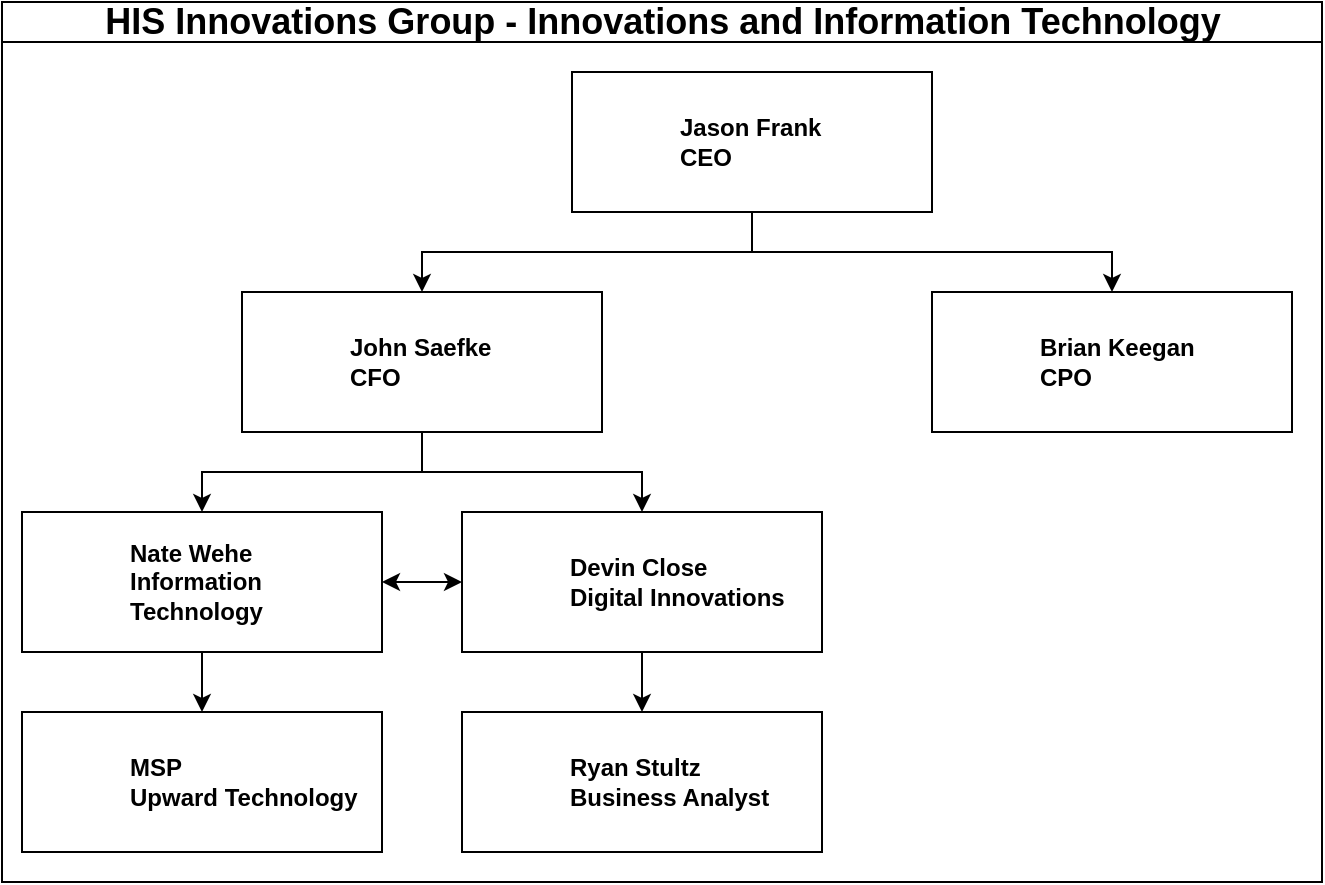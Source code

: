 <mxfile version="21.6.7" type="github" pages="2">
  <diagram name="First Steps IT" id="9Wl5XQhocSM5mQeiK9ul">
    <mxGraphModel dx="921" dy="464" grid="1" gridSize="10" guides="1" tooltips="1" connect="1" arrows="1" fold="1" page="1" pageScale="1" pageWidth="827" pageHeight="1169" math="0" shadow="0">
      <root>
        <mxCell id="wZEPH2soSmf4A2ggSO-u-0" />
        <mxCell id="wZEPH2soSmf4A2ggSO-u-1" parent="wZEPH2soSmf4A2ggSO-u-0" />
        <mxCell id="wZEPH2soSmf4A2ggSO-u-2" value="&lt;font style=&quot;font-size: 18px;&quot;&gt;HIS Innovations Group - Innovations and Information Technology&lt;/font&gt;" style="swimlane;html=1;startSize=20;horizontal=1;containerType=tree;glass=0;" vertex="1" parent="wZEPH2soSmf4A2ggSO-u-1">
          <mxGeometry x="450" y="70" width="660" height="440" as="geometry" />
        </mxCell>
        <UserObject label="Jason Frank&lt;br&gt;CEO" name="Tessa Miller" position="CFO" location="Office 1" email="me@example.com" placeholders="1" link="https://www.draw.io" id="wZEPH2soSmf4A2ggSO-u-3">
          <mxCell style="label;image=https://cdn3.iconfinder.com/data/icons/user-avatars-1/512/users-3-128.png;whiteSpace=wrap;html=1;rounded=0;glass=0;treeMoving=1;treeFolding=1;" vertex="1" parent="wZEPH2soSmf4A2ggSO-u-2">
            <mxGeometry x="285" y="35" width="180" height="70" as="geometry" />
          </mxCell>
        </UserObject>
        <mxCell id="dzJQ5zAQPVhoEwp7_O2w-0" value="" style="edgeStyle=orthogonalEdgeStyle;rounded=0;orthogonalLoop=1;jettySize=auto;html=1;" edge="1" source="wZEPH2soSmf4A2ggSO-u-3" target="dzJQ5zAQPVhoEwp7_O2w-1" parent="wZEPH2soSmf4A2ggSO-u-2">
          <mxGeometry relative="1" as="geometry" />
        </mxCell>
        <UserObject label="John Saefke&lt;br&gt;CFO" name="Tessa Miller" position="CFO" location="Office 1" email="me@example.com" placeholders="1" link="https://www.draw.io" id="dzJQ5zAQPVhoEwp7_O2w-1">
          <mxCell style="label;image=https://cdn3.iconfinder.com/data/icons/user-avatars-1/512/users-3-128.png;whiteSpace=wrap;html=1;rounded=0;glass=0;treeMoving=1;treeFolding=1;" vertex="1" parent="wZEPH2soSmf4A2ggSO-u-2">
            <mxGeometry x="120" y="145" width="180" height="70" as="geometry" />
          </mxCell>
        </UserObject>
        <mxCell id="dzJQ5zAQPVhoEwp7_O2w-2" value="" style="edgeStyle=orthogonalEdgeStyle;rounded=0;orthogonalLoop=1;jettySize=auto;html=1;" edge="1" source="wZEPH2soSmf4A2ggSO-u-3" target="dzJQ5zAQPVhoEwp7_O2w-3" parent="wZEPH2soSmf4A2ggSO-u-2">
          <mxGeometry relative="1" as="geometry" />
        </mxCell>
        <UserObject label="Brian Keegan&lt;br&gt;CPO" name="Tessa Miller" position="CFO" location="Office 1" email="me@example.com" placeholders="1" link="https://www.draw.io" id="dzJQ5zAQPVhoEwp7_O2w-3">
          <mxCell style="label;image=https://cdn3.iconfinder.com/data/icons/user-avatars-1/512/users-3-128.png;whiteSpace=wrap;html=1;rounded=0;glass=0;treeMoving=1;treeFolding=1;" vertex="1" parent="wZEPH2soSmf4A2ggSO-u-2">
            <mxGeometry x="465" y="145" width="180" height="70" as="geometry" />
          </mxCell>
        </UserObject>
        <mxCell id="dzJQ5zAQPVhoEwp7_O2w-4" value="" style="edgeStyle=orthogonalEdgeStyle;rounded=0;orthogonalLoop=1;jettySize=auto;html=1;" edge="1" target="dzJQ5zAQPVhoEwp7_O2w-5" source="dzJQ5zAQPVhoEwp7_O2w-1" parent="wZEPH2soSmf4A2ggSO-u-2">
          <mxGeometry relative="1" as="geometry">
            <mxPoint x="895" y="175" as="sourcePoint" />
          </mxGeometry>
        </mxCell>
        <UserObject label="Nate Wehe&lt;br&gt;Information Technology" name="Tessa Miller" position="CFO" location="Office 1" email="me@example.com" placeholders="1" link="https://www.draw.io" id="dzJQ5zAQPVhoEwp7_O2w-5">
          <mxCell style="label;image=https://cdn3.iconfinder.com/data/icons/user-avatars-1/512/users-3-128.png;whiteSpace=wrap;html=1;rounded=0;glass=0;treeMoving=1;treeFolding=1;" vertex="1" parent="wZEPH2soSmf4A2ggSO-u-2">
            <mxGeometry x="10" y="255" width="180" height="70" as="geometry" />
          </mxCell>
        </UserObject>
        <mxCell id="dzJQ5zAQPVhoEwp7_O2w-6" value="" style="edgeStyle=orthogonalEdgeStyle;rounded=0;orthogonalLoop=1;jettySize=auto;html=1;" edge="1" target="dzJQ5zAQPVhoEwp7_O2w-7" source="dzJQ5zAQPVhoEwp7_O2w-1" parent="wZEPH2soSmf4A2ggSO-u-2">
          <mxGeometry relative="1" as="geometry">
            <mxPoint x="895" y="175" as="sourcePoint" />
          </mxGeometry>
        </mxCell>
        <UserObject label="Devin Close&lt;br&gt;Digital Innovations" name="Tessa Miller" position="CFO" location="Office 1" email="me@example.com" placeholders="1" link="https://www.draw.io" id="dzJQ5zAQPVhoEwp7_O2w-7">
          <mxCell style="label;image=https://cdn3.iconfinder.com/data/icons/user-avatars-1/512/users-3-128.png;whiteSpace=wrap;html=1;rounded=0;glass=0;treeMoving=1;treeFolding=1;" vertex="1" parent="wZEPH2soSmf4A2ggSO-u-2">
            <mxGeometry x="230.0" y="255" width="180" height="70" as="geometry" />
          </mxCell>
        </UserObject>
        <mxCell id="dzJQ5zAQPVhoEwp7_O2w-8" value="" style="edgeStyle=orthogonalEdgeStyle;rounded=0;orthogonalLoop=1;jettySize=auto;html=1;" edge="1" target="dzJQ5zAQPVhoEwp7_O2w-9" source="dzJQ5zAQPVhoEwp7_O2w-5" parent="wZEPH2soSmf4A2ggSO-u-2">
          <mxGeometry relative="1" as="geometry">
            <mxPoint x="794" y="325" as="sourcePoint" />
          </mxGeometry>
        </mxCell>
        <UserObject label="MSP&lt;br&gt;Upward Technology" name="Tessa Miller" position="CFO" location="Office 1" email="me@example.com" placeholders="1" link="https://www.draw.io" id="dzJQ5zAQPVhoEwp7_O2w-9">
          <mxCell style="label;image=https://cdn3.iconfinder.com/data/icons/user-avatars-1/512/users-3-128.png;whiteSpace=wrap;html=1;rounded=0;glass=0;treeMoving=1;treeFolding=1;" vertex="1" parent="wZEPH2soSmf4A2ggSO-u-2">
            <mxGeometry x="10" y="355" width="180" height="70" as="geometry" />
          </mxCell>
        </UserObject>
        <mxCell id="dzJQ5zAQPVhoEwp7_O2w-10" value="" style="endArrow=classic;startArrow=classic;html=1;rounded=0;" edge="1" parent="wZEPH2soSmf4A2ggSO-u-2" source="dzJQ5zAQPVhoEwp7_O2w-5" target="dzJQ5zAQPVhoEwp7_O2w-7">
          <mxGeometry width="50" height="50" relative="1" as="geometry">
            <mxPoint x="400" y="235" as="sourcePoint" />
            <mxPoint x="450" y="185" as="targetPoint" />
          </mxGeometry>
        </mxCell>
        <mxCell id="dzJQ5zAQPVhoEwp7_O2w-12" value="" style="edgeStyle=orthogonalEdgeStyle;rounded=0;orthogonalLoop=1;jettySize=auto;html=1;" edge="1" target="dzJQ5zAQPVhoEwp7_O2w-13" source="dzJQ5zAQPVhoEwp7_O2w-7" parent="wZEPH2soSmf4A2ggSO-u-2">
          <mxGeometry relative="1" as="geometry">
            <mxPoint x="660" y="285" as="sourcePoint" />
          </mxGeometry>
        </mxCell>
        <UserObject label="Ryan Stultz&lt;br&gt;Business Analyst" name="Tessa Miller" position="CFO" location="Office 1" email="me@example.com" placeholders="1" link="https://www.draw.io" id="dzJQ5zAQPVhoEwp7_O2w-13">
          <mxCell style="label;image=https://cdn3.iconfinder.com/data/icons/user-avatars-1/512/users-3-128.png;whiteSpace=wrap;html=1;rounded=0;glass=0;treeMoving=1;treeFolding=1;" vertex="1" parent="wZEPH2soSmf4A2ggSO-u-2">
            <mxGeometry x="230.0" y="355" width="180" height="70" as="geometry" />
          </mxCell>
        </UserObject>
      </root>
    </mxGraphModel>
  </diagram>
  <diagram name="Ideal State With Board" id="6F65yMQZQkbB0_kNaMnj">
    <mxGraphModel dx="2977" dy="1082" grid="1" gridSize="10" guides="1" tooltips="1" connect="1" arrows="1" fold="1" page="1" pageScale="1" pageWidth="827" pageHeight="1169" math="0" shadow="0">
      <root>
        <mxCell id="Slj-wHpwv6HR0UAHgNe2-0" />
        <mxCell id="Slj-wHpwv6HR0UAHgNe2-1" parent="Slj-wHpwv6HR0UAHgNe2-0" />
        <mxCell id="Slj-wHpwv6HR0UAHgNe2-2" value="&lt;font style=&quot;font-size: 24px;&quot;&gt;HIS Innovations Group - Innovations and Information Technology&lt;/font&gt;" style="swimlane;html=1;startSize=20;horizontal=1;containerType=tree;glass=0;" vertex="1" parent="Slj-wHpwv6HR0UAHgNe2-1">
          <mxGeometry x="-340" y="90" width="1460" height="800" as="geometry" />
        </mxCell>
        <UserObject label="CEO" name="Tessa Miller" position="CFO" location="Office 1" email="me@example.com" placeholders="1" link="https://www.draw.io" id="Slj-wHpwv6HR0UAHgNe2-3">
          <mxCell style="label;image=https://cdn3.iconfinder.com/data/icons/user-avatars-1/512/users-3-128.png;whiteSpace=wrap;html=1;rounded=0;glass=0;treeMoving=1;treeFolding=1;" vertex="1" parent="Slj-wHpwv6HR0UAHgNe2-2">
            <mxGeometry x="615" y="200" width="180" height="70" as="geometry" />
          </mxCell>
        </UserObject>
        <mxCell id="Slj-wHpwv6HR0UAHgNe2-4" value="" style="edgeStyle=orthogonalEdgeStyle;rounded=0;orthogonalLoop=1;jettySize=auto;html=1;" edge="1" parent="Slj-wHpwv6HR0UAHgNe2-2" source="Slj-wHpwv6HR0UAHgNe2-3" target="Slj-wHpwv6HR0UAHgNe2-5">
          <mxGeometry relative="1" as="geometry" />
        </mxCell>
        <UserObject label="CIO/CISO/CTO" name="Tessa Miller" position="CFO" location="Office 1" email="me@example.com" placeholders="1" link="https://www.draw.io" id="Slj-wHpwv6HR0UAHgNe2-5">
          <mxCell style="label;image=https://cdn3.iconfinder.com/data/icons/user-avatars-1/512/users-3-128.png;whiteSpace=wrap;html=1;rounded=0;glass=0;treeMoving=1;treeFolding=1;" vertex="1" parent="Slj-wHpwv6HR0UAHgNe2-2">
            <mxGeometry x="615" y="360" width="180" height="70" as="geometry" />
          </mxCell>
        </UserObject>
        <mxCell id="Slj-wHpwv6HR0UAHgNe2-6" value="" style="edgeStyle=orthogonalEdgeStyle;rounded=0;orthogonalLoop=1;jettySize=auto;html=1;" edge="1" parent="Slj-wHpwv6HR0UAHgNe2-2" source="Slj-wHpwv6HR0UAHgNe2-5" target="Slj-wHpwv6HR0UAHgNe2-7">
          <mxGeometry relative="1" as="geometry">
            <mxPoint x="500" y="320" as="sourcePoint" />
          </mxGeometry>
        </mxCell>
        <UserObject label="Information Technology" name="Tessa Miller" position="CFO" location="Office 1" email="me@example.com" placeholders="1" link="https://www.draw.io" id="Slj-wHpwv6HR0UAHgNe2-7">
          <mxCell style="label;image=https://cdn3.iconfinder.com/data/icons/user-avatars-1/512/users-3-128.png;whiteSpace=wrap;html=1;rounded=0;glass=0;treeMoving=1;treeFolding=1;" vertex="1" parent="Slj-wHpwv6HR0UAHgNe2-2">
            <mxGeometry x="260" y="475" width="180" height="70" as="geometry" />
          </mxCell>
        </UserObject>
        <mxCell id="Slj-wHpwv6HR0UAHgNe2-8" value="" style="edgeStyle=orthogonalEdgeStyle;rounded=0;orthogonalLoop=1;jettySize=auto;html=1;" edge="1" parent="Slj-wHpwv6HR0UAHgNe2-2" source="Slj-wHpwv6HR0UAHgNe2-5" target="Slj-wHpwv6HR0UAHgNe2-9">
          <mxGeometry relative="1" as="geometry">
            <mxPoint x="500" y="430" as="sourcePoint" />
          </mxGeometry>
        </mxCell>
        <UserObject label="Digital Innovations" name="Tessa Miller" position="CFO" location="Office 1" email="me@example.com" placeholders="1" link="https://www.draw.io" id="Slj-wHpwv6HR0UAHgNe2-9">
          <mxCell style="label;image=https://cdn3.iconfinder.com/data/icons/user-avatars-1/512/users-3-128.png;whiteSpace=wrap;html=1;rounded=0;glass=0;treeMoving=1;treeFolding=1;" vertex="1" parent="Slj-wHpwv6HR0UAHgNe2-2">
            <mxGeometry x="1015" y="475" width="180" height="70" as="geometry" />
          </mxCell>
        </UserObject>
        <mxCell id="Slj-wHpwv6HR0UAHgNe2-10" value="" style="edgeStyle=orthogonalEdgeStyle;rounded=0;orthogonalLoop=1;jettySize=auto;html=1;" edge="1" parent="Slj-wHpwv6HR0UAHgNe2-2" source="Slj-wHpwv6HR0UAHgNe2-7" target="Slj-wHpwv6HR0UAHgNe2-11">
          <mxGeometry relative="1" as="geometry">
            <mxPoint x="520" y="425" as="sourcePoint" />
          </mxGeometry>
        </mxCell>
        <UserObject label="SOC Analyst" name="Tessa Miller" position="CFO" location="Office 1" email="me@example.com" placeholders="1" link="https://www.draw.io" id="Slj-wHpwv6HR0UAHgNe2-11">
          <mxCell style="label;image=https://cdn3.iconfinder.com/data/icons/user-avatars-1/512/users-3-128.png;whiteSpace=wrap;html=1;rounded=0;glass=0;treeMoving=1;treeFolding=1;" vertex="1" parent="Slj-wHpwv6HR0UAHgNe2-2">
            <mxGeometry x="480" y="585" width="180" height="70" as="geometry" />
          </mxCell>
        </UserObject>
        <mxCell id="Slj-wHpwv6HR0UAHgNe2-12" value="" style="edgeStyle=orthogonalEdgeStyle;rounded=0;orthogonalLoop=1;jettySize=auto;html=1;" edge="1" parent="Slj-wHpwv6HR0UAHgNe2-2" source="Slj-wHpwv6HR0UAHgNe2-7" target="Slj-wHpwv6HR0UAHgNe2-13">
          <mxGeometry relative="1" as="geometry">
            <mxPoint x="340" y="595" as="sourcePoint" />
          </mxGeometry>
        </mxCell>
        <UserObject label="Identity Manager" name="Tessa Miller" position="CFO" location="Office 1" email="me@example.com" placeholders="1" link="https://www.draw.io" id="Slj-wHpwv6HR0UAHgNe2-13">
          <mxCell style="label;image=https://cdn3.iconfinder.com/data/icons/user-avatars-1/512/users-3-128.png;whiteSpace=wrap;html=1;rounded=0;glass=0;treeMoving=1;treeFolding=1;" vertex="1" parent="Slj-wHpwv6HR0UAHgNe2-2">
            <mxGeometry x="40" y="580" width="180" height="70" as="geometry" />
          </mxCell>
        </UserObject>
        <mxCell id="Slj-wHpwv6HR0UAHgNe2-14" value="" style="edgeStyle=orthogonalEdgeStyle;rounded=0;orthogonalLoop=1;jettySize=auto;html=1;" edge="1" parent="Slj-wHpwv6HR0UAHgNe2-2" source="Slj-wHpwv6HR0UAHgNe2-7" target="Slj-wHpwv6HR0UAHgNe2-15">
          <mxGeometry relative="1" as="geometry">
            <mxPoint x="100" y="550" as="sourcePoint" />
          </mxGeometry>
        </mxCell>
        <UserObject label="System Administrator" name="Tessa Miller" position="CFO" location="Office 1" email="me@example.com" placeholders="1" link="https://www.draw.io" id="Slj-wHpwv6HR0UAHgNe2-15">
          <mxCell style="label;image=https://cdn3.iconfinder.com/data/icons/user-avatars-1/512/users-3-128.png;whiteSpace=wrap;html=1;rounded=0;glass=0;treeMoving=1;treeFolding=1;" vertex="1" parent="Slj-wHpwv6HR0UAHgNe2-2">
            <mxGeometry x="260" y="585" width="180" height="70" as="geometry" />
          </mxCell>
        </UserObject>
        <mxCell id="Slj-wHpwv6HR0UAHgNe2-16" value="" style="edgeStyle=orthogonalEdgeStyle;rounded=0;orthogonalLoop=1;jettySize=auto;html=1;" edge="1" parent="Slj-wHpwv6HR0UAHgNe2-2" source="Slj-wHpwv6HR0UAHgNe2-15" target="Slj-wHpwv6HR0UAHgNe2-17">
          <mxGeometry relative="1" as="geometry">
            <mxPoint x="10" y="585" as="sourcePoint" />
          </mxGeometry>
        </mxCell>
        <UserObject label="Tier 1 Tech" name="Tessa Miller" position="CFO" location="Office 1" email="me@example.com" placeholders="1" link="https://www.draw.io" id="Slj-wHpwv6HR0UAHgNe2-17">
          <mxCell style="label;image=https://cdn3.iconfinder.com/data/icons/user-avatars-1/512/users-3-128.png;whiteSpace=wrap;html=1;rounded=0;glass=0;treeMoving=1;treeFolding=1;" vertex="1" parent="Slj-wHpwv6HR0UAHgNe2-2">
            <mxGeometry x="140" y="695" width="180" height="70" as="geometry" />
          </mxCell>
        </UserObject>
        <mxCell id="Slj-wHpwv6HR0UAHgNe2-18" value="" style="edgeStyle=orthogonalEdgeStyle;rounded=0;orthogonalLoop=1;jettySize=auto;html=1;" edge="1" parent="Slj-wHpwv6HR0UAHgNe2-2" source="Slj-wHpwv6HR0UAHgNe2-15" target="Slj-wHpwv6HR0UAHgNe2-19">
          <mxGeometry relative="1" as="geometry">
            <mxPoint x="10" y="695" as="sourcePoint" />
          </mxGeometry>
        </mxCell>
        <UserObject label="Tier 2 Tech" name="Tessa Miller" position="CFO" location="Office 1" email="me@example.com" placeholders="1" link="https://www.draw.io" id="Slj-wHpwv6HR0UAHgNe2-19">
          <mxCell style="label;image=https://cdn3.iconfinder.com/data/icons/user-avatars-1/512/users-3-128.png;whiteSpace=wrap;html=1;rounded=0;glass=0;treeMoving=1;treeFolding=1;" vertex="1" parent="Slj-wHpwv6HR0UAHgNe2-2">
            <mxGeometry x="380" y="695" width="180" height="70" as="geometry" />
          </mxCell>
        </UserObject>
        <mxCell id="Slj-wHpwv6HR0UAHgNe2-20" value="" style="edgeStyle=orthogonalEdgeStyle;rounded=0;orthogonalLoop=1;jettySize=auto;html=1;" edge="1" parent="Slj-wHpwv6HR0UAHgNe2-2" source="Slj-wHpwv6HR0UAHgNe2-9" target="Slj-wHpwv6HR0UAHgNe2-21">
          <mxGeometry relative="1" as="geometry">
            <mxPoint x="445" y="380" as="sourcePoint" />
          </mxGeometry>
        </mxCell>
        <UserObject label="ERP Manager" name="Tessa Miller" position="CFO" location="Office 1" email="me@example.com" placeholders="1" link="https://www.draw.io" id="Slj-wHpwv6HR0UAHgNe2-21">
          <mxCell style="label;image=https://cdn3.iconfinder.com/data/icons/user-avatars-1/512/users-3-128.png;whiteSpace=wrap;html=1;rounded=0;glass=0;treeMoving=1;treeFolding=1;" vertex="1" parent="Slj-wHpwv6HR0UAHgNe2-2">
            <mxGeometry x="1015" y="585" width="180" height="70" as="geometry" />
          </mxCell>
        </UserObject>
        <mxCell id="Slj-wHpwv6HR0UAHgNe2-22" value="" style="edgeStyle=orthogonalEdgeStyle;rounded=0;orthogonalLoop=1;jettySize=auto;html=1;" edge="1" parent="Slj-wHpwv6HR0UAHgNe2-2" source="Slj-wHpwv6HR0UAHgNe2-9" target="Slj-wHpwv6HR0UAHgNe2-23">
          <mxGeometry relative="1" as="geometry">
            <mxPoint x="765" y="585" as="sourcePoint" />
          </mxGeometry>
        </mxCell>
        <UserObject label="Business Analyst" name="Tessa Miller" position="CFO" location="Office 1" email="me@example.com" placeholders="1" link="https://www.draw.io" id="Slj-wHpwv6HR0UAHgNe2-23">
          <mxCell style="label;image=https://cdn3.iconfinder.com/data/icons/user-avatars-1/512/users-3-128.png;whiteSpace=wrap;html=1;rounded=0;glass=0;treeMoving=1;treeFolding=1;" vertex="1" parent="Slj-wHpwv6HR0UAHgNe2-2">
            <mxGeometry x="795" y="585" width="180" height="70" as="geometry" />
          </mxCell>
        </UserObject>
        <mxCell id="Slj-wHpwv6HR0UAHgNe2-24" value="" style="edgeStyle=orthogonalEdgeStyle;rounded=0;orthogonalLoop=1;jettySize=auto;html=1;" edge="1" parent="Slj-wHpwv6HR0UAHgNe2-2" source="Slj-wHpwv6HR0UAHgNe2-9" target="Slj-wHpwv6HR0UAHgNe2-25">
          <mxGeometry relative="1" as="geometry">
            <mxPoint x="765" y="585" as="sourcePoint" />
          </mxGeometry>
        </mxCell>
        <UserObject label="Data Analytics Lead" name="Tessa Miller" position="CFO" location="Office 1" email="me@example.com" placeholders="1" link="https://www.draw.io" id="Slj-wHpwv6HR0UAHgNe2-25">
          <mxCell style="label;image=https://cdn3.iconfinder.com/data/icons/user-avatars-1/512/users-3-128.png;whiteSpace=wrap;html=1;rounded=0;glass=0;treeMoving=1;treeFolding=1;" vertex="1" parent="Slj-wHpwv6HR0UAHgNe2-2">
            <mxGeometry x="1235" y="585" width="180" height="70" as="geometry" />
          </mxCell>
        </UserObject>
        <mxCell id="Slj-wHpwv6HR0UAHgNe2-26" value="" style="edgeStyle=orthogonalEdgeStyle;rounded=0;orthogonalLoop=1;jettySize=auto;html=1;" edge="1" parent="Slj-wHpwv6HR0UAHgNe2-2" source="Slj-wHpwv6HR0UAHgNe2-25" target="Slj-wHpwv6HR0UAHgNe2-27">
          <mxGeometry relative="1" as="geometry">
            <mxPoint x="855" y="550" as="sourcePoint" />
          </mxGeometry>
        </mxCell>
        <UserObject label="Data Analytics Tech" name="Tessa Miller" position="CFO" location="Office 1" email="me@example.com" placeholders="1" link="https://www.draw.io" id="Slj-wHpwv6HR0UAHgNe2-27">
          <mxCell style="label;image=https://cdn3.iconfinder.com/data/icons/user-avatars-1/512/users-3-128.png;whiteSpace=wrap;html=1;rounded=0;glass=0;treeMoving=1;treeFolding=1;" vertex="1" parent="Slj-wHpwv6HR0UAHgNe2-2">
            <mxGeometry x="1235" y="685" width="180" height="70" as="geometry" />
          </mxCell>
        </UserObject>
        <mxCell id="Slj-wHpwv6HR0UAHgNe2-28" value="" style="edgeStyle=orthogonalEdgeStyle;rounded=0;orthogonalLoop=1;jettySize=auto;html=1;" edge="1" parent="Slj-wHpwv6HR0UAHgNe2-2" source="Slj-wHpwv6HR0UAHgNe2-21" target="Slj-wHpwv6HR0UAHgNe2-29">
          <mxGeometry relative="1" as="geometry">
            <mxPoint x="765" y="585" as="sourcePoint" />
          </mxGeometry>
        </mxCell>
        <UserObject label="ERP Tech" name="Tessa Miller" position="CFO" location="Office 1" email="me@example.com" placeholders="1" link="https://www.draw.io" id="Slj-wHpwv6HR0UAHgNe2-29">
          <mxCell style="label;image=https://cdn3.iconfinder.com/data/icons/user-avatars-1/512/users-3-128.png;whiteSpace=wrap;html=1;rounded=0;glass=0;treeMoving=1;treeFolding=1;" vertex="1" parent="Slj-wHpwv6HR0UAHgNe2-2">
            <mxGeometry x="1015" y="685" width="180" height="70" as="geometry" />
          </mxCell>
        </UserObject>
        <mxCell id="jz6yITe0y_Qr1YVVSjyg-0" value="" style="edgeStyle=orthogonalEdgeStyle;rounded=0;orthogonalLoop=1;jettySize=auto;html=1;" edge="1" source="Slj-wHpwv6HR0UAHgNe2-3" target="jz6yITe0y_Qr1YVVSjyg-1" parent="Slj-wHpwv6HR0UAHgNe2-2">
          <mxGeometry relative="1" as="geometry" />
        </mxCell>
        <UserObject label="Board of Directors" name="Tessa Miller" position="CFO" location="Office 1" email="me@example.com" placeholders="1" link="https://www.draw.io" id="jz6yITe0y_Qr1YVVSjyg-1">
          <mxCell style="label;image=https://cdn3.iconfinder.com/data/icons/user-avatars-1/512/users-3-128.png;whiteSpace=wrap;html=1;rounded=0;glass=0;treeMoving=1;treeFolding=1;" vertex="1" parent="Slj-wHpwv6HR0UAHgNe2-2">
            <mxGeometry x="615" y="50" width="180" height="70" as="geometry" />
          </mxCell>
        </UserObject>
        <mxCell id="jz6yITe0y_Qr1YVVSjyg-2" value="" style="edgeStyle=orthogonalEdgeStyle;rounded=0;orthogonalLoop=1;jettySize=auto;html=1;" edge="1" target="jz6yITe0y_Qr1YVVSjyg-3" source="Slj-wHpwv6HR0UAHgNe2-3" parent="Slj-wHpwv6HR0UAHgNe2-2">
          <mxGeometry relative="1" as="geometry">
            <mxPoint x="320" y="430" as="sourcePoint" />
          </mxGeometry>
        </mxCell>
        <UserObject label="CFO" name="Tessa Miller" position="CFO" location="Office 1" email="me@example.com" placeholders="1" link="https://www.draw.io" id="jz6yITe0y_Qr1YVVSjyg-3">
          <mxCell style="label;image=https://cdn3.iconfinder.com/data/icons/user-avatars-1/512/users-3-128.png;whiteSpace=wrap;html=1;rounded=0;glass=0;treeMoving=1;treeFolding=1;" vertex="1" parent="Slj-wHpwv6HR0UAHgNe2-2">
            <mxGeometry x="370" y="300" width="180" height="70" as="geometry" />
          </mxCell>
        </UserObject>
        <mxCell id="jz6yITe0y_Qr1YVVSjyg-4" value="" style="edgeStyle=orthogonalEdgeStyle;rounded=0;orthogonalLoop=1;jettySize=auto;html=1;" edge="1" target="jz6yITe0y_Qr1YVVSjyg-5" source="Slj-wHpwv6HR0UAHgNe2-3" parent="Slj-wHpwv6HR0UAHgNe2-2">
          <mxGeometry relative="1" as="geometry">
            <mxPoint x="230" y="395" as="sourcePoint" />
          </mxGeometry>
        </mxCell>
        <UserObject label="CPO" name="Tessa Miller" position="CFO" location="Office 1" email="me@example.com" placeholders="1" link="https://www.draw.io" id="jz6yITe0y_Qr1YVVSjyg-5">
          <mxCell style="label;image=https://cdn3.iconfinder.com/data/icons/user-avatars-1/512/users-3-128.png;whiteSpace=wrap;html=1;rounded=0;glass=0;treeMoving=1;treeFolding=1;" vertex="1" parent="Slj-wHpwv6HR0UAHgNe2-2">
            <mxGeometry x="840" y="300" width="180" height="70" as="geometry" />
          </mxCell>
        </UserObject>
        <mxCell id="jz6yITe0y_Qr1YVVSjyg-6" value="" style="endArrow=classic;startArrow=classic;html=1;rounded=0;" edge="1" parent="Slj-wHpwv6HR0UAHgNe2-2" source="Slj-wHpwv6HR0UAHgNe2-7" target="Slj-wHpwv6HR0UAHgNe2-9">
          <mxGeometry width="50" height="50" relative="1" as="geometry">
            <mxPoint x="680" y="480" as="sourcePoint" />
            <mxPoint x="730" y="430" as="targetPoint" />
          </mxGeometry>
        </mxCell>
      </root>
    </mxGraphModel>
  </diagram>
</mxfile>
